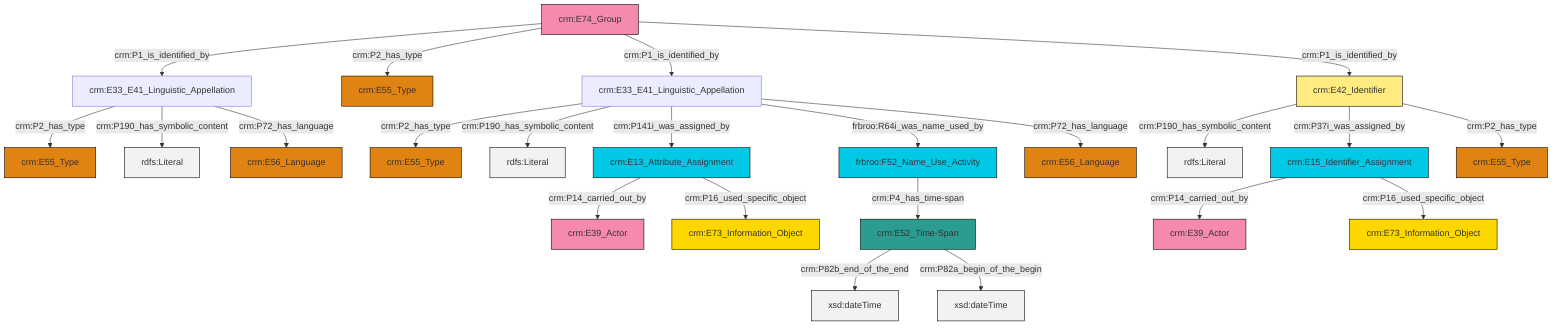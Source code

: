 graph TD
classDef Literal fill:#f2f2f2,stroke:#000000;
classDef CRM_Entity fill:#FFFFFF,stroke:#000000;
classDef Temporal_Entity fill:#00C9E6, stroke:#000000;
classDef Type fill:#E18312, stroke:#000000;
classDef Time-Span fill:#2C9C91, stroke:#000000;
classDef Appellation fill:#FFEB7F, stroke:#000000;
classDef Place fill:#008836, stroke:#000000;
classDef Persistent_Item fill:#B266B2, stroke:#000000;
classDef Conceptual_Object fill:#FFD700, stroke:#000000;
classDef Physical_Thing fill:#D2B48C, stroke:#000000;
classDef Actor fill:#f58aad, stroke:#000000;
classDef PC_Classes fill:#4ce600, stroke:#000000;
classDef Multi fill:#cccccc,stroke:#000000;

0["crm:E33_E41_Linguistic_Appellation"]:::Default -->|crm:P2_has_type| 1["crm:E55_Type"]:::Type
4["crm:E13_Attribute_Assignment"]:::Temporal_Entity -->|crm:P14_carried_out_by| 5["crm:E39_Actor"]:::Actor
0["crm:E33_E41_Linguistic_Appellation"]:::Default -->|crm:P190_has_symbolic_content| 6[rdfs:Literal]:::Literal
7["crm:E74_Group"]:::Actor -->|crm:P1_is_identified_by| 8["crm:E33_E41_Linguistic_Appellation"]:::Default
0["crm:E33_E41_Linguistic_Appellation"]:::Default -->|crm:P141i_was_assigned_by| 4["crm:E13_Attribute_Assignment"]:::Temporal_Entity
8["crm:E33_E41_Linguistic_Appellation"]:::Default -->|crm:P2_has_type| 13["crm:E55_Type"]:::Type
15["crm:E52_Time-Span"]:::Time-Span -->|crm:P82b_end_of_the_end| 16[xsd:dateTime]:::Literal
4["crm:E13_Attribute_Assignment"]:::Temporal_Entity -->|crm:P16_used_specific_object| 21["crm:E73_Information_Object"]:::Conceptual_Object
8["crm:E33_E41_Linguistic_Appellation"]:::Default -->|crm:P190_has_symbolic_content| 22[rdfs:Literal]:::Literal
24["crm:E42_Identifier"]:::Appellation -->|crm:P190_has_symbolic_content| 25[rdfs:Literal]:::Literal
2["crm:E15_Identifier_Assignment"]:::Temporal_Entity -->|crm:P14_carried_out_by| 26["crm:E39_Actor"]:::Actor
7["crm:E74_Group"]:::Actor -->|crm:P2_has_type| 27["crm:E55_Type"]:::Type
2["crm:E15_Identifier_Assignment"]:::Temporal_Entity -->|crm:P16_used_specific_object| 31["crm:E73_Information_Object"]:::Conceptual_Object
7["crm:E74_Group"]:::Actor -->|crm:P1_is_identified_by| 0["crm:E33_E41_Linguistic_Appellation"]:::Default
8["crm:E33_E41_Linguistic_Appellation"]:::Default -->|crm:P72_has_language| 34["crm:E56_Language"]:::Type
18["frbroo:F52_Name_Use_Activity"]:::Temporal_Entity -->|crm:P4_has_time-span| 15["crm:E52_Time-Span"]:::Time-Span
24["crm:E42_Identifier"]:::Appellation -->|crm:P37i_was_assigned_by| 2["crm:E15_Identifier_Assignment"]:::Temporal_Entity
24["crm:E42_Identifier"]:::Appellation -->|crm:P2_has_type| 10["crm:E55_Type"]:::Type
15["crm:E52_Time-Span"]:::Time-Span -->|crm:P82a_begin_of_the_begin| 37[xsd:dateTime]:::Literal
7["crm:E74_Group"]:::Actor -->|crm:P1_is_identified_by| 24["crm:E42_Identifier"]:::Appellation
0["crm:E33_E41_Linguistic_Appellation"]:::Default -->|frbroo:R64i_was_name_used_by| 18["frbroo:F52_Name_Use_Activity"]:::Temporal_Entity
0["crm:E33_E41_Linguistic_Appellation"]:::Default -->|crm:P72_has_language| 29["crm:E56_Language"]:::Type